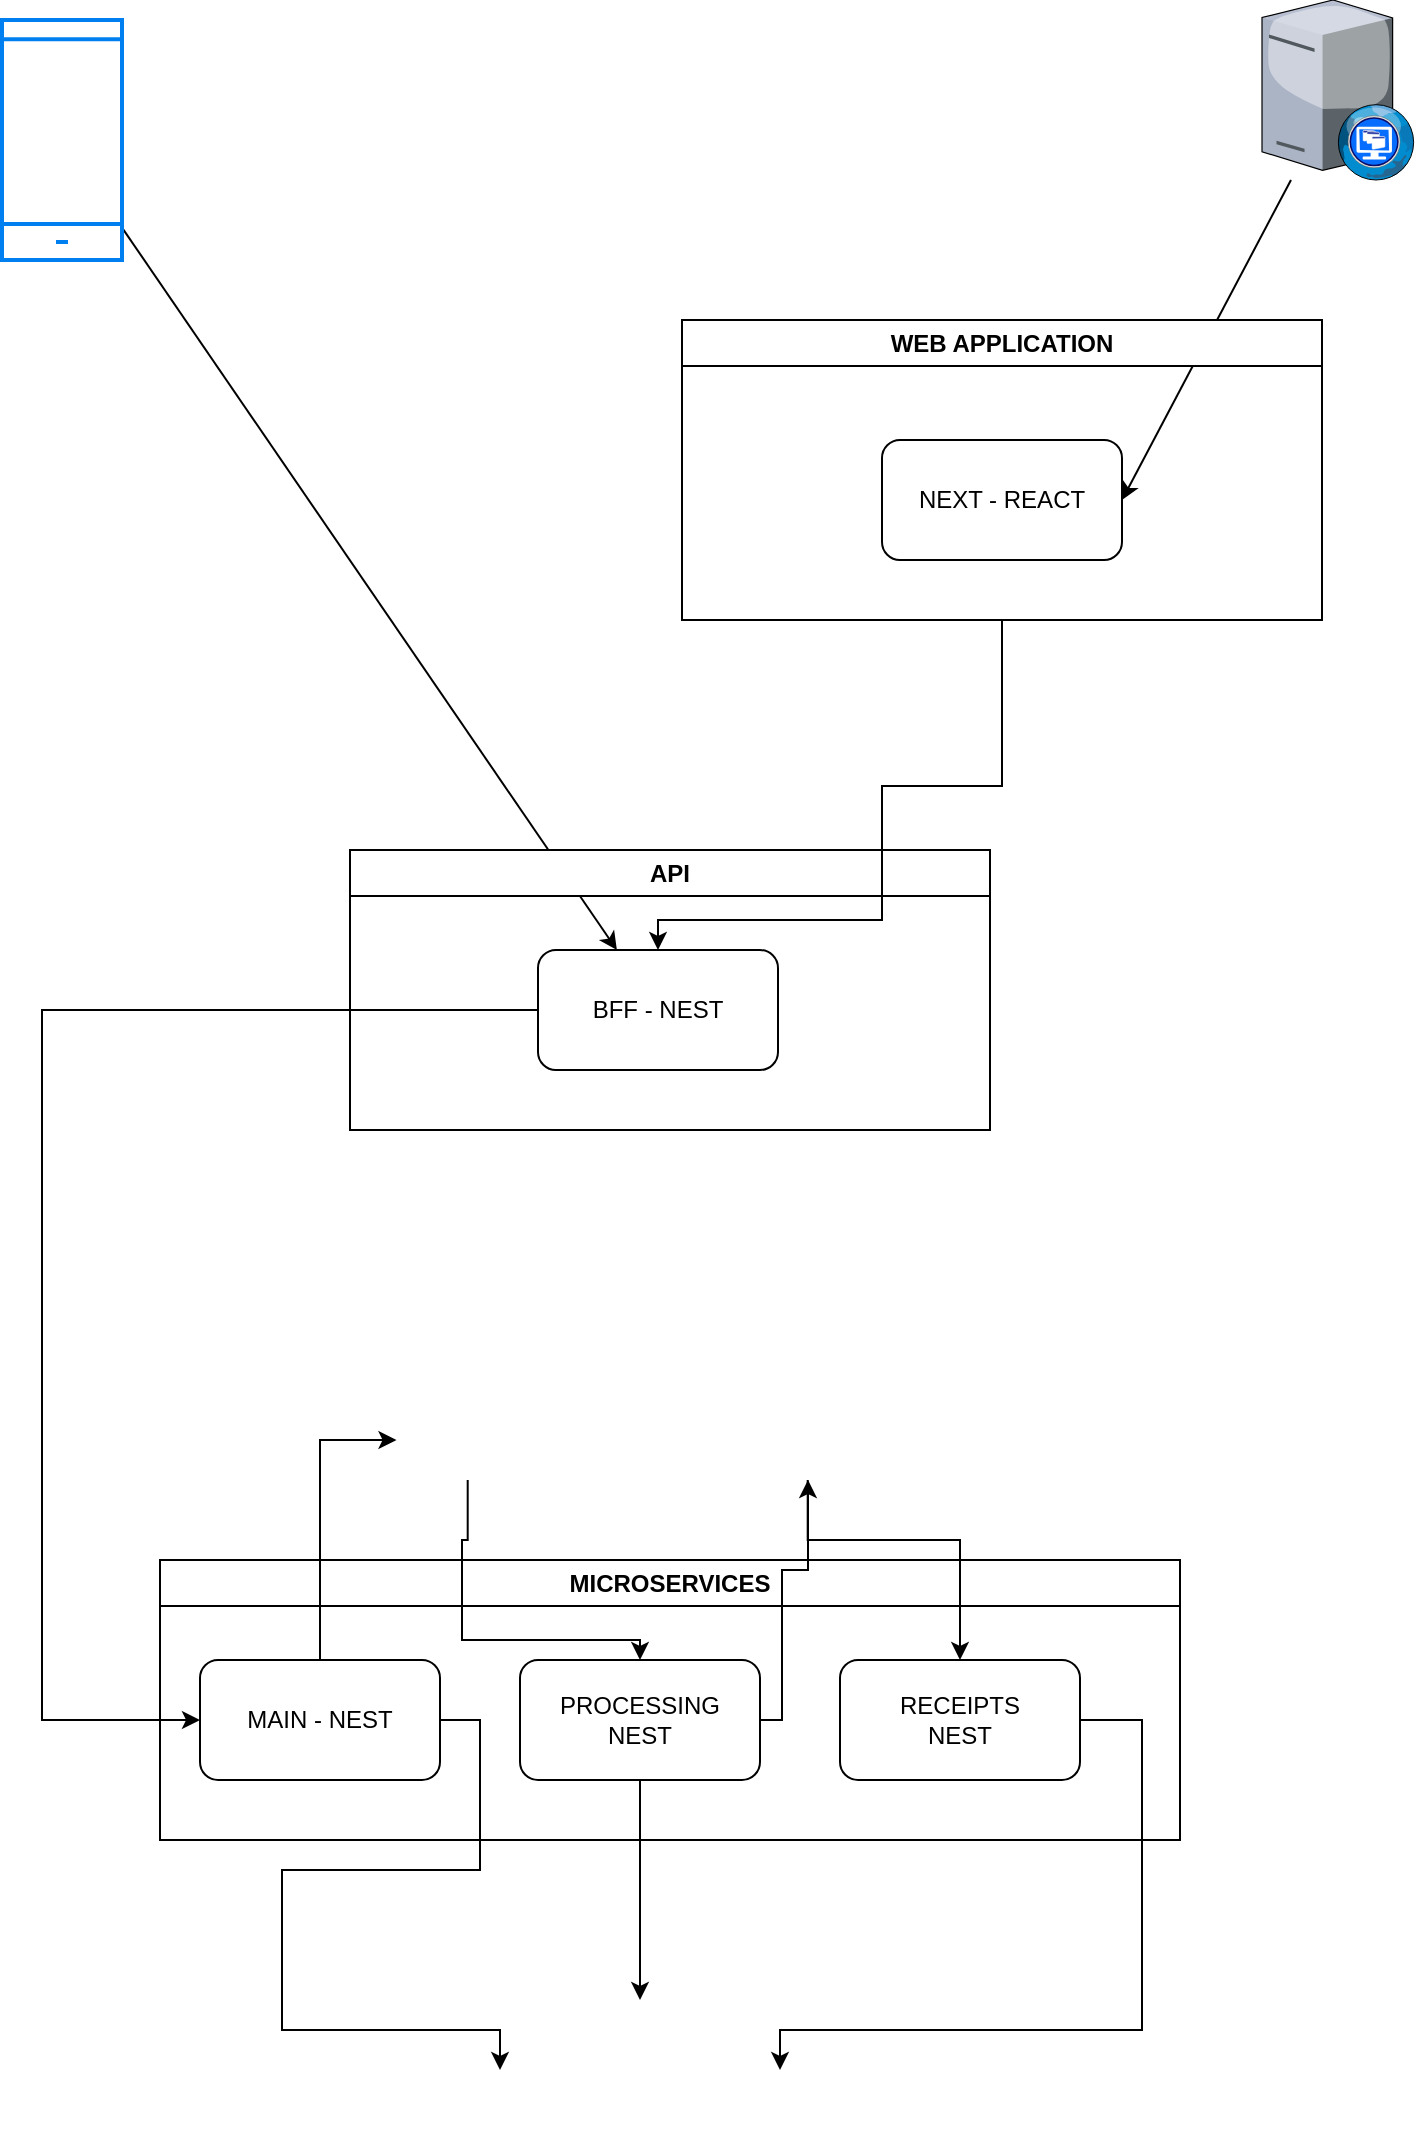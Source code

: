 <mxfile>
    <diagram id="pudeqzRmg2WJObtJ_OHr" name="Página-1">
        <mxGraphModel dx="779" dy="520" grid="1" gridSize="10" guides="1" tooltips="1" connect="1" arrows="1" fold="1" page="1" pageScale="1" pageWidth="827" pageHeight="1169" math="0" shadow="0">
            <root>
                <mxCell id="0"/>
                <mxCell id="1" parent="0"/>
                <mxCell id="28" style="edgeStyle=none;html=1;" parent="1" source="3" target="7" edge="1">
                    <mxGeometry relative="1" as="geometry"/>
                </mxCell>
                <mxCell id="3" value="" style="html=1;verticalLabelPosition=bottom;align=center;labelBackgroundColor=#ffffff;verticalAlign=top;strokeWidth=2;strokeColor=#0080F0;shadow=0;dashed=0;shape=mxgraph.ios7.icons.smartphone;" parent="1" vertex="1">
                    <mxGeometry x="80" y="30" width="60" height="120" as="geometry"/>
                </mxCell>
                <mxCell id="27" style="edgeStyle=none;html=1;entryX=1;entryY=0.5;entryDx=0;entryDy=0;" parent="1" source="5" target="10" edge="1">
                    <mxGeometry relative="1" as="geometry"/>
                </mxCell>
                <mxCell id="5" value="" style="verticalLabelPosition=bottom;sketch=0;aspect=fixed;html=1;verticalAlign=top;strokeColor=none;align=center;outlineConnect=0;shape=mxgraph.citrix.desktop_web;" parent="1" vertex="1">
                    <mxGeometry x="710" y="20" width="76.5" height="90" as="geometry"/>
                </mxCell>
                <mxCell id="6" value="API" style="swimlane;whiteSpace=wrap;html=1;" parent="1" vertex="1">
                    <mxGeometry x="254" y="445" width="320" height="140" as="geometry"/>
                </mxCell>
                <mxCell id="7" value="BFF - NEST" style="rounded=1;whiteSpace=wrap;html=1;" parent="6" vertex="1">
                    <mxGeometry x="94" y="50" width="120" height="60" as="geometry"/>
                </mxCell>
                <mxCell id="8" style="edgeStyle=orthogonalEdgeStyle;rounded=0;orthogonalLoop=1;jettySize=auto;html=1;entryX=0.5;entryY=0;entryDx=0;entryDy=0;" parent="1" source="9" target="7" edge="1">
                    <mxGeometry relative="1" as="geometry">
                        <Array as="points">
                            <mxPoint x="580" y="413"/>
                            <mxPoint x="520" y="413"/>
                            <mxPoint x="520" y="480"/>
                            <mxPoint x="408" y="480"/>
                        </Array>
                    </mxGeometry>
                </mxCell>
                <mxCell id="9" value="WEB APPLICATION" style="swimlane;whiteSpace=wrap;html=1;" parent="1" vertex="1">
                    <mxGeometry x="420" y="180" width="320" height="150" as="geometry"/>
                </mxCell>
                <mxCell id="10" value="NEXT - REACT" style="rounded=1;whiteSpace=wrap;html=1;" parent="9" vertex="1">
                    <mxGeometry x="100" y="60" width="120" height="60" as="geometry"/>
                </mxCell>
                <mxCell id="11" value="MICROSERVICES" style="swimlane;whiteSpace=wrap;html=1;" parent="1" vertex="1">
                    <mxGeometry x="159" y="800" width="510" height="140" as="geometry"/>
                </mxCell>
                <mxCell id="12" value="MAIN - NEST" style="rounded=1;whiteSpace=wrap;html=1;" parent="11" vertex="1">
                    <mxGeometry x="20" y="50" width="120" height="60" as="geometry"/>
                </mxCell>
                <mxCell id="13" value="RECEIPTS&lt;br&gt;NEST" style="rounded=1;whiteSpace=wrap;html=1;" parent="11" vertex="1">
                    <mxGeometry x="340" y="50" width="120" height="60" as="geometry"/>
                </mxCell>
                <mxCell id="14" value="PROCESSING&lt;br&gt;NEST" style="rounded=1;whiteSpace=wrap;html=1;" parent="11" vertex="1">
                    <mxGeometry x="180" y="50" width="120" height="60" as="geometry"/>
                </mxCell>
                <mxCell id="15" style="edgeStyle=orthogonalEdgeStyle;rounded=0;orthogonalLoop=1;jettySize=auto;html=1;entryX=0.5;entryY=0;entryDx=0;entryDy=0;" parent="1" source="16" target="14" edge="1">
                    <mxGeometry relative="1" as="geometry">
                        <Array as="points">
                            <mxPoint x="313" y="790"/>
                            <mxPoint x="310" y="790"/>
                            <mxPoint x="310" y="840"/>
                            <mxPoint x="399" y="840"/>
                        </Array>
                    </mxGeometry>
                </mxCell>
                <mxCell id="16" value="" style="shape=image;verticalLabelPosition=bottom;labelBackgroundColor=default;verticalAlign=top;aspect=fixed;imageAspect=0;image=https://test.nastel.com/dev/wp-content/uploads/2022/05/rabbitmq.png;" parent="1" vertex="1">
                    <mxGeometry x="277.25" y="720" width="71.05" height="40" as="geometry"/>
                </mxCell>
                <mxCell id="17" style="edgeStyle=orthogonalEdgeStyle;rounded=0;orthogonalLoop=1;jettySize=auto;html=1;entryX=0.5;entryY=0;entryDx=0;entryDy=0;" parent="1" source="18" target="13" edge="1">
                    <mxGeometry relative="1" as="geometry">
                        <Array as="points">
                            <mxPoint x="483" y="790"/>
                            <mxPoint x="559" y="790"/>
                        </Array>
                    </mxGeometry>
                </mxCell>
                <mxCell id="18" value="" style="shape=image;verticalLabelPosition=bottom;labelBackgroundColor=default;verticalAlign=top;aspect=fixed;imageAspect=0;image=https://test.nastel.com/dev/wp-content/uploads/2022/05/rabbitmq.png;" parent="1" vertex="1">
                    <mxGeometry x="447.25" y="720" width="71.05" height="40" as="geometry"/>
                </mxCell>
                <mxCell id="19" value="" style="shape=image;verticalLabelPosition=bottom;labelBackgroundColor=default;verticalAlign=top;aspect=fixed;imageAspect=0;image=https://www.ambientelivre.com.br/media/k2/items/cache/e9432fccf28a953514f077b86e5e657a_M.jpg;" parent="1" vertex="1">
                    <mxGeometry x="329" y="1020" width="140" height="70" as="geometry"/>
                </mxCell>
                <mxCell id="20" style="edgeStyle=orthogonalEdgeStyle;rounded=0;orthogonalLoop=1;jettySize=auto;html=1;entryX=0;entryY=0.5;entryDx=0;entryDy=0;" parent="1" source="7" target="12" edge="1">
                    <mxGeometry relative="1" as="geometry">
                        <Array as="points">
                            <mxPoint x="100" y="525"/>
                            <mxPoint x="100" y="880"/>
                        </Array>
                    </mxGeometry>
                </mxCell>
                <mxCell id="21" style="edgeStyle=orthogonalEdgeStyle;rounded=0;orthogonalLoop=1;jettySize=auto;html=1;entryX=0;entryY=0.5;entryDx=0;entryDy=0;" parent="1" source="12" target="16" edge="1">
                    <mxGeometry relative="1" as="geometry"/>
                </mxCell>
                <mxCell id="22" style="edgeStyle=orthogonalEdgeStyle;rounded=0;orthogonalLoop=1;jettySize=auto;html=1;entryX=0;entryY=0.5;entryDx=0;entryDy=0;" parent="1" source="12" target="19" edge="1">
                    <mxGeometry relative="1" as="geometry">
                        <Array as="points">
                            <mxPoint x="319" y="880"/>
                            <mxPoint x="319" y="955"/>
                            <mxPoint x="220" y="955"/>
                            <mxPoint x="220" y="1035"/>
                        </Array>
                    </mxGeometry>
                </mxCell>
                <mxCell id="23" style="edgeStyle=orthogonalEdgeStyle;rounded=0;orthogonalLoop=1;jettySize=auto;html=1;" parent="1" source="14" target="18" edge="1">
                    <mxGeometry relative="1" as="geometry">
                        <Array as="points">
                            <mxPoint x="470" y="880"/>
                            <mxPoint x="470" y="805"/>
                            <mxPoint x="483" y="805"/>
                        </Array>
                    </mxGeometry>
                </mxCell>
                <mxCell id="24" style="edgeStyle=orthogonalEdgeStyle;rounded=0;orthogonalLoop=1;jettySize=auto;html=1;entryX=0.5;entryY=0;entryDx=0;entryDy=0;" parent="1" source="14" target="19" edge="1">
                    <mxGeometry relative="1" as="geometry"/>
                </mxCell>
                <mxCell id="25" style="edgeStyle=orthogonalEdgeStyle;rounded=0;orthogonalLoop=1;jettySize=auto;html=1;entryX=1;entryY=0.5;entryDx=0;entryDy=0;" parent="1" source="13" target="19" edge="1">
                    <mxGeometry relative="1" as="geometry">
                        <Array as="points">
                            <mxPoint x="650" y="880"/>
                            <mxPoint x="650" y="1035"/>
                        </Array>
                    </mxGeometry>
                </mxCell>
            </root>
        </mxGraphModel>
    </diagram>
</mxfile>